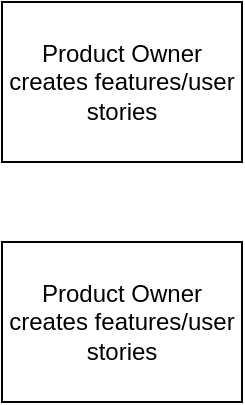 <mxfile version="24.4.13" type="github">
  <diagram name="Page-1" id="VWCOT1s2UIXs_mF2nwTO">
    <mxGraphModel dx="794" dy="412" grid="1" gridSize="10" guides="1" tooltips="1" connect="1" arrows="1" fold="1" page="1" pageScale="1" pageWidth="850" pageHeight="1100" math="0" shadow="0">
      <root>
        <mxCell id="0" />
        <mxCell id="1" parent="0" />
        <mxCell id="LeMREfr2Gr5GjN9Xj37d-1" value="Product Owner creates features/user stories" style="rounded=0;whiteSpace=wrap;html=1;rotation=0;fillStyle=dots;" vertex="1" parent="1">
          <mxGeometry x="80" y="80" width="120" height="80" as="geometry" />
        </mxCell>
        <mxCell id="LeMREfr2Gr5GjN9Xj37d-3" value="Product Owner creates features/user stories" style="rounded=0;whiteSpace=wrap;html=1;rotation=0;fillStyle=dots;" vertex="1" parent="1">
          <mxGeometry x="80" y="200" width="120" height="80" as="geometry" />
        </mxCell>
      </root>
    </mxGraphModel>
  </diagram>
</mxfile>

